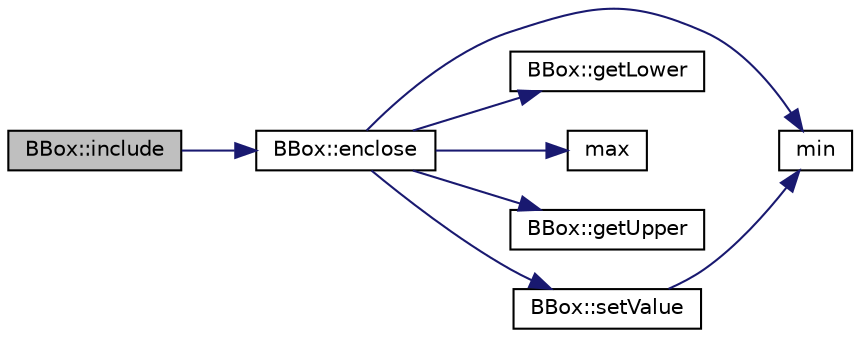 digraph "BBox::include"
{
  edge [fontname="Helvetica",fontsize="10",labelfontname="Helvetica",labelfontsize="10"];
  node [fontname="Helvetica",fontsize="10",shape=record];
  rankdir="LR";
  Node1 [label="BBox::include",height=0.2,width=0.4,color="black", fillcolor="grey75", style="filled", fontcolor="black"];
  Node1 -> Node2 [color="midnightblue",fontsize="10",style="solid",fontname="Helvetica"];
  Node2 [label="BBox::enclose",height=0.2,width=0.4,color="black", fillcolor="white", style="filled",URL="$class_b_box.html#a1f3d04fdbcf569e7d2c40395570efbd5"];
  Node2 -> Node3 [color="midnightblue",fontsize="10",style="solid",fontname="Helvetica"];
  Node3 [label="min",height=0.2,width=0.4,color="black", fillcolor="white", style="filled",URL="$_basic_8h.html#a07ea3b7c7ac18b96fd67ba3a6757ceb2"];
  Node2 -> Node4 [color="midnightblue",fontsize="10",style="solid",fontname="Helvetica"];
  Node4 [label="BBox::getLower",height=0.2,width=0.4,color="black", fillcolor="white", style="filled",URL="$class_b_box.html#a5210ce96fc3d60375ea9c71772e4b59b"];
  Node2 -> Node5 [color="midnightblue",fontsize="10",style="solid",fontname="Helvetica"];
  Node5 [label="max",height=0.2,width=0.4,color="black", fillcolor="white", style="filled",URL="$_basic_8h.html#a5d2b2bbbf85f9a5ef76ff76cf42a4e69"];
  Node2 -> Node6 [color="midnightblue",fontsize="10",style="solid",fontname="Helvetica"];
  Node6 [label="BBox::getUpper",height=0.2,width=0.4,color="black", fillcolor="white", style="filled",URL="$class_b_box.html#a78ba476f08c0895525e6af9e7f2211e3"];
  Node2 -> Node7 [color="midnightblue",fontsize="10",style="solid",fontname="Helvetica"];
  Node7 [label="BBox::setValue",height=0.2,width=0.4,color="black", fillcolor="white", style="filled",URL="$class_b_box.html#af250241f2e747192763048e576e6fe28"];
  Node7 -> Node3 [color="midnightblue",fontsize="10",style="solid",fontname="Helvetica"];
}
